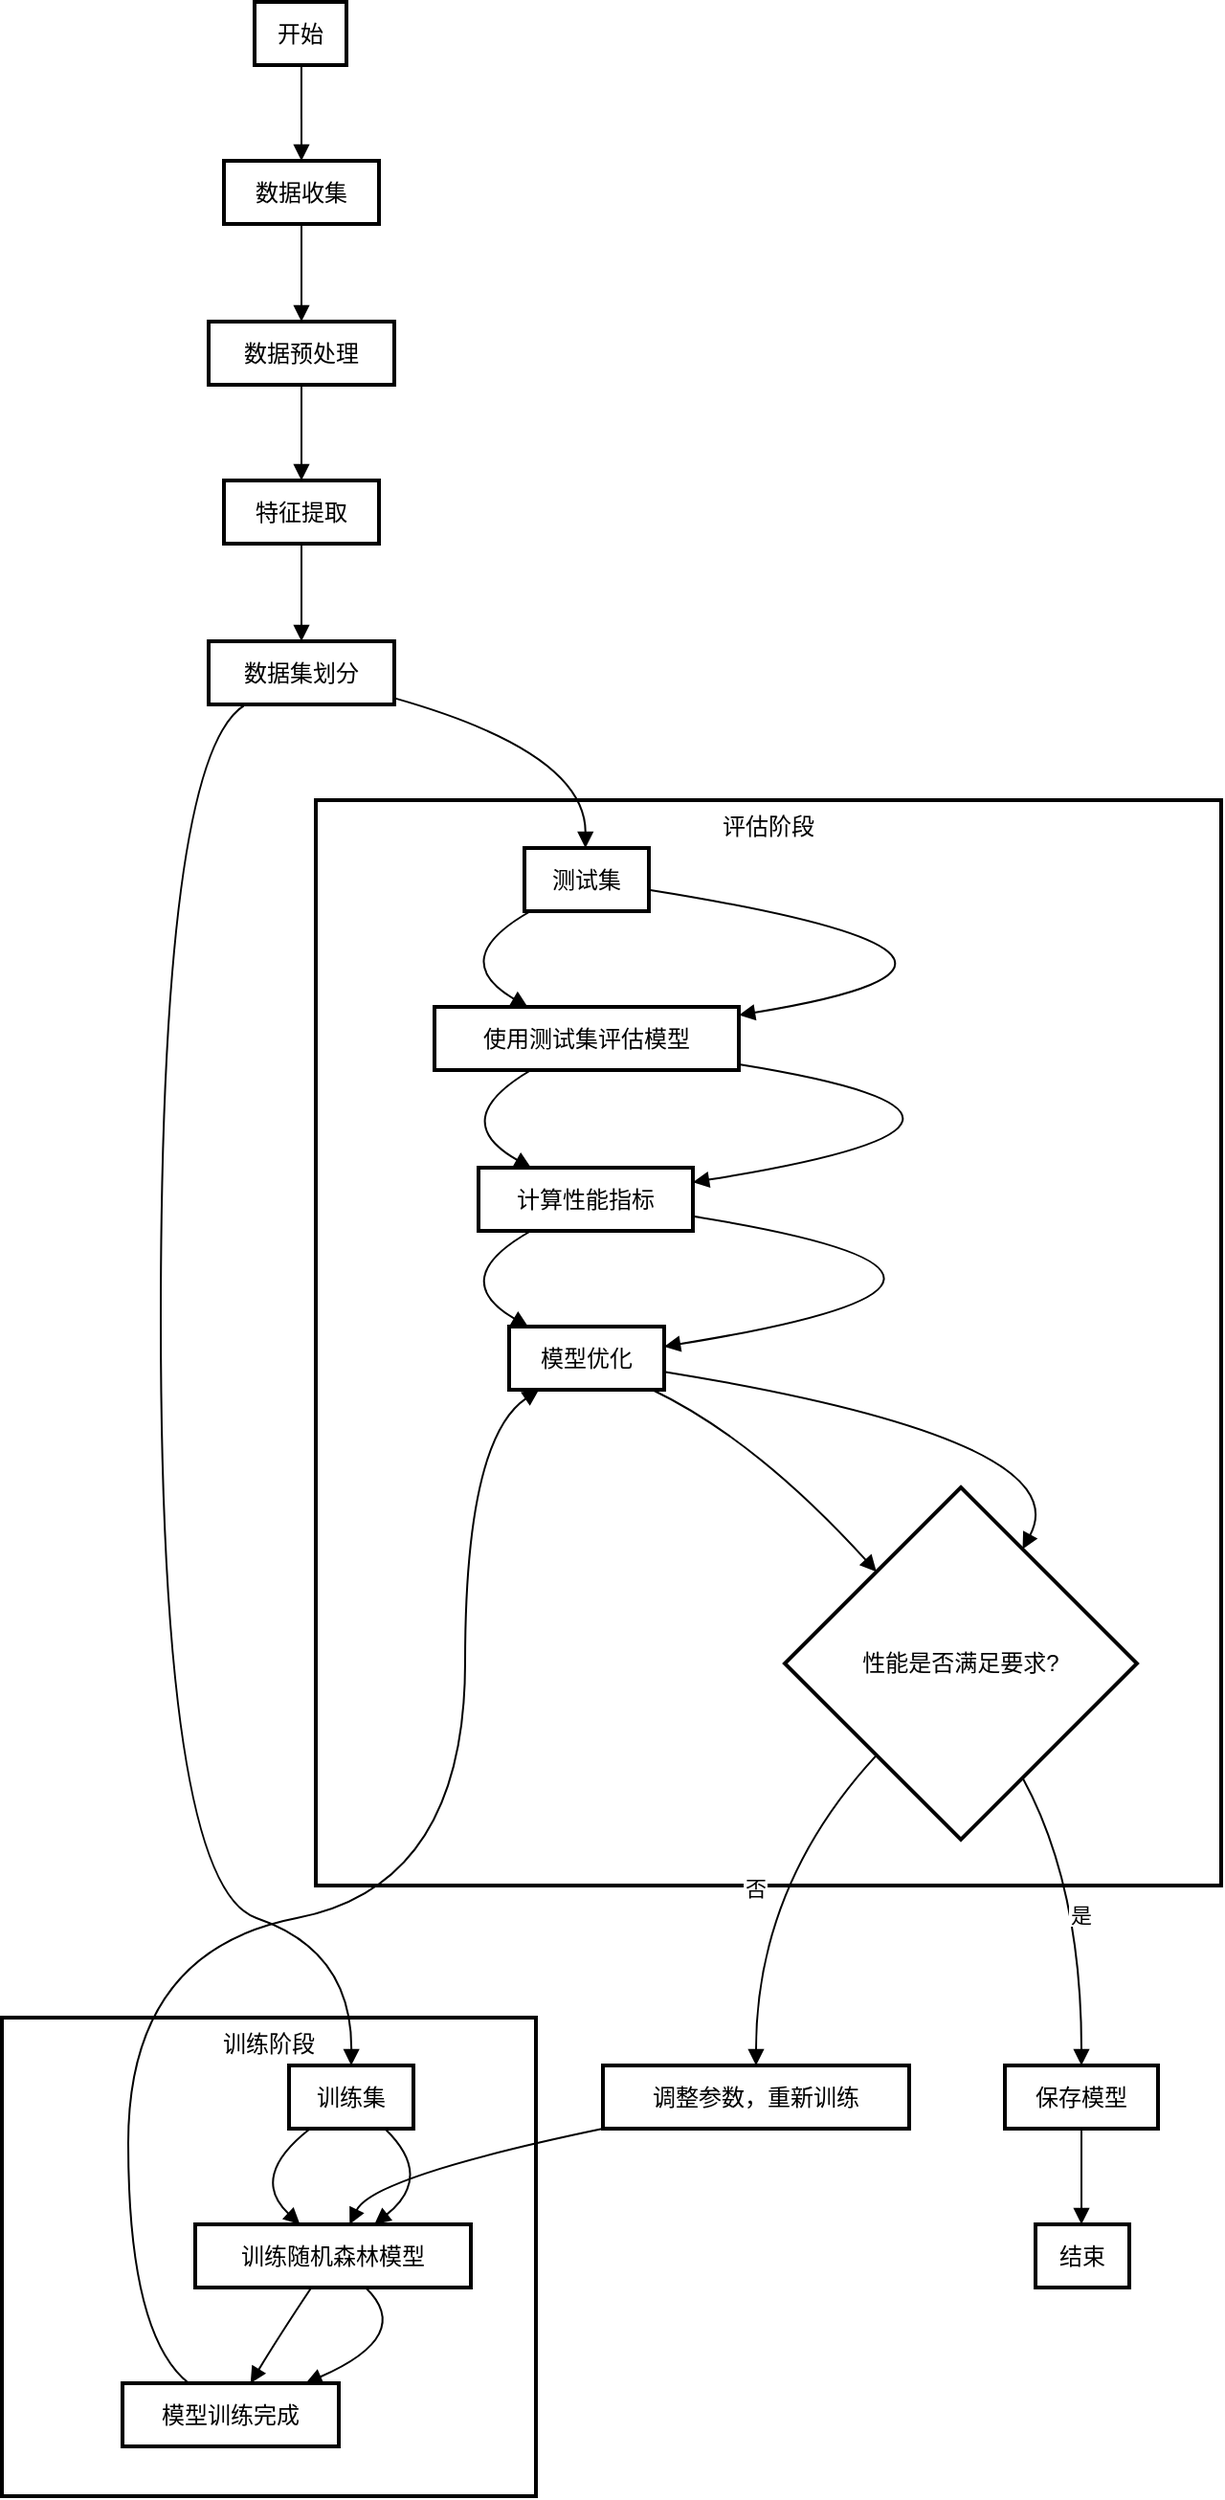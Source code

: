 <mxfile version="24.6.4" type="github">
  <diagram name="第 1 页" id="Ra0UFUUIxa-rO2QpGQLU">
    <mxGraphModel dx="2100" dy="1060" grid="1" gridSize="10" guides="1" tooltips="1" connect="1" arrows="1" fold="1" page="1" pageScale="1" pageWidth="827" pageHeight="1169" math="0" shadow="0">
      <root>
        <mxCell id="0" />
        <mxCell id="1" parent="0" />
        <mxCell id="ibYUglBP_FP_M1DVCG9g-1" value="评估阶段" style="whiteSpace=wrap;strokeWidth=2;verticalAlign=top;" vertex="1" parent="1">
          <mxGeometry x="184" y="437" width="473" height="567" as="geometry" />
        </mxCell>
        <mxCell id="ibYUglBP_FP_M1DVCG9g-2" value="使用测试集评估模型" style="whiteSpace=wrap;strokeWidth=2;" vertex="1" parent="1">
          <mxGeometry x="246" y="545" width="159" height="33" as="geometry" />
        </mxCell>
        <mxCell id="ibYUglBP_FP_M1DVCG9g-3" value="测试集" style="whiteSpace=wrap;strokeWidth=2;" vertex="1" parent="1">
          <mxGeometry x="293" y="462" width="65" height="33" as="geometry" />
        </mxCell>
        <mxCell id="ibYUglBP_FP_M1DVCG9g-4" value="计算性能指标" style="whiteSpace=wrap;strokeWidth=2;" vertex="1" parent="1">
          <mxGeometry x="269" y="629" width="112" height="33" as="geometry" />
        </mxCell>
        <mxCell id="ibYUglBP_FP_M1DVCG9g-5" value="模型优化" style="whiteSpace=wrap;strokeWidth=2;" vertex="1" parent="1">
          <mxGeometry x="285" y="712" width="81" height="33" as="geometry" />
        </mxCell>
        <mxCell id="ibYUglBP_FP_M1DVCG9g-6" value="性能是否满足要求?" style="rhombus;strokeWidth=2;whiteSpace=wrap;" vertex="1" parent="1">
          <mxGeometry x="429" y="796" width="184" height="184" as="geometry" />
        </mxCell>
        <mxCell id="ibYUglBP_FP_M1DVCG9g-7" value="训练阶段" style="whiteSpace=wrap;strokeWidth=2;verticalAlign=top;" vertex="1" parent="1">
          <mxGeometry x="20" y="1073" width="279" height="250" as="geometry" />
        </mxCell>
        <mxCell id="ibYUglBP_FP_M1DVCG9g-8" value="训练随机森林模型" style="whiteSpace=wrap;strokeWidth=2;" vertex="1" parent="1">
          <mxGeometry x="121" y="1181" width="144" height="33" as="geometry" />
        </mxCell>
        <mxCell id="ibYUglBP_FP_M1DVCG9g-9" value="训练集" style="whiteSpace=wrap;strokeWidth=2;" vertex="1" parent="1">
          <mxGeometry x="170" y="1098" width="65" height="33" as="geometry" />
        </mxCell>
        <mxCell id="ibYUglBP_FP_M1DVCG9g-10" value="模型训练完成" style="whiteSpace=wrap;strokeWidth=2;" vertex="1" parent="1">
          <mxGeometry x="83" y="1264" width="113" height="33" as="geometry" />
        </mxCell>
        <mxCell id="ibYUglBP_FP_M1DVCG9g-11" value="开始" style="whiteSpace=wrap;strokeWidth=2;" vertex="1" parent="1">
          <mxGeometry x="152" y="20" width="48" height="33" as="geometry" />
        </mxCell>
        <mxCell id="ibYUglBP_FP_M1DVCG9g-12" value="数据收集" style="whiteSpace=wrap;strokeWidth=2;" vertex="1" parent="1">
          <mxGeometry x="136" y="103" width="81" height="33" as="geometry" />
        </mxCell>
        <mxCell id="ibYUglBP_FP_M1DVCG9g-13" value="数据预处理" style="whiteSpace=wrap;strokeWidth=2;" vertex="1" parent="1">
          <mxGeometry x="128" y="187" width="97" height="33" as="geometry" />
        </mxCell>
        <mxCell id="ibYUglBP_FP_M1DVCG9g-14" value="特征提取" style="whiteSpace=wrap;strokeWidth=2;" vertex="1" parent="1">
          <mxGeometry x="136" y="270" width="81" height="33" as="geometry" />
        </mxCell>
        <mxCell id="ibYUglBP_FP_M1DVCG9g-15" value="数据集划分" style="whiteSpace=wrap;strokeWidth=2;" vertex="1" parent="1">
          <mxGeometry x="128" y="354" width="97" height="33" as="geometry" />
        </mxCell>
        <mxCell id="ibYUglBP_FP_M1DVCG9g-16" value="保存模型" style="whiteSpace=wrap;strokeWidth=2;" vertex="1" parent="1">
          <mxGeometry x="544" y="1098" width="80" height="33" as="geometry" />
        </mxCell>
        <mxCell id="ibYUglBP_FP_M1DVCG9g-17" value="调整参数，重新训练" style="whiteSpace=wrap;strokeWidth=2;" vertex="1" parent="1">
          <mxGeometry x="334" y="1098" width="160" height="33" as="geometry" />
        </mxCell>
        <mxCell id="ibYUglBP_FP_M1DVCG9g-18" value="结束" style="whiteSpace=wrap;strokeWidth=2;" vertex="1" parent="1">
          <mxGeometry x="560" y="1181" width="49" height="33" as="geometry" />
        </mxCell>
        <mxCell id="ibYUglBP_FP_M1DVCG9g-19" value="" style="curved=1;startArrow=none;endArrow=block;exitX=0.51;exitY=1.01;entryX=0.5;entryY=0.01;rounded=0;" edge="1" parent="1" source="ibYUglBP_FP_M1DVCG9g-11" target="ibYUglBP_FP_M1DVCG9g-12">
          <mxGeometry relative="1" as="geometry">
            <Array as="points" />
          </mxGeometry>
        </mxCell>
        <mxCell id="ibYUglBP_FP_M1DVCG9g-20" value="" style="curved=1;startArrow=none;endArrow=block;exitX=0.5;exitY=1.02;entryX=0.5;entryY=-0.01;rounded=0;" edge="1" parent="1" source="ibYUglBP_FP_M1DVCG9g-12" target="ibYUglBP_FP_M1DVCG9g-13">
          <mxGeometry relative="1" as="geometry">
            <Array as="points" />
          </mxGeometry>
        </mxCell>
        <mxCell id="ibYUglBP_FP_M1DVCG9g-21" value="" style="curved=1;startArrow=none;endArrow=block;exitX=0.5;exitY=1.01;entryX=0.5;entryY=0.01;rounded=0;" edge="1" parent="1" source="ibYUglBP_FP_M1DVCG9g-13" target="ibYUglBP_FP_M1DVCG9g-14">
          <mxGeometry relative="1" as="geometry">
            <Array as="points" />
          </mxGeometry>
        </mxCell>
        <mxCell id="ibYUglBP_FP_M1DVCG9g-22" value="" style="curved=1;startArrow=none;endArrow=block;exitX=0.5;exitY=1.02;entryX=0.5;entryY=-0.01;rounded=0;" edge="1" parent="1" source="ibYUglBP_FP_M1DVCG9g-14" target="ibYUglBP_FP_M1DVCG9g-15">
          <mxGeometry relative="1" as="geometry">
            <Array as="points" />
          </mxGeometry>
        </mxCell>
        <mxCell id="ibYUglBP_FP_M1DVCG9g-23" value="" style="curved=1;startArrow=none;endArrow=block;exitX=0.2;exitY=1;entryX=0.5;entryY=-0.01;rounded=0;" edge="1" parent="1" source="ibYUglBP_FP_M1DVCG9g-15" target="ibYUglBP_FP_M1DVCG9g-9">
          <mxGeometry relative="1" as="geometry">
            <Array as="points">
              <mxPoint x="103" y="412" />
              <mxPoint x="103" y="1004" />
              <mxPoint x="203" y="1038" />
            </Array>
          </mxGeometry>
        </mxCell>
        <mxCell id="ibYUglBP_FP_M1DVCG9g-24" value="" style="curved=1;startArrow=none;endArrow=block;exitX=1;exitY=0.9;entryX=0.49;entryY=0;rounded=0;" edge="1" parent="1" source="ibYUglBP_FP_M1DVCG9g-15" target="ibYUglBP_FP_M1DVCG9g-3">
          <mxGeometry relative="1" as="geometry">
            <Array as="points">
              <mxPoint x="325" y="412" />
            </Array>
          </mxGeometry>
        </mxCell>
        <mxCell id="ibYUglBP_FP_M1DVCG9g-25" value="" style="curved=1;startArrow=none;endArrow=block;exitX=0.77;exitY=1;entryX=0.65;entryY=0;rounded=0;" edge="1" parent="1" source="ibYUglBP_FP_M1DVCG9g-9" target="ibYUglBP_FP_M1DVCG9g-8">
          <mxGeometry relative="1" as="geometry">
            <Array as="points">
              <mxPoint x="246" y="1156" />
            </Array>
          </mxGeometry>
        </mxCell>
        <mxCell id="ibYUglBP_FP_M1DVCG9g-26" value="" style="curved=1;startArrow=none;endArrow=block;exitX=0.99;exitY=0.66;entryX=1;entryY=0.13;rounded=0;" edge="1" parent="1" source="ibYUglBP_FP_M1DVCG9g-3" target="ibYUglBP_FP_M1DVCG9g-2">
          <mxGeometry relative="1" as="geometry">
            <Array as="points">
              <mxPoint x="584" y="520" />
            </Array>
          </mxGeometry>
        </mxCell>
        <mxCell id="ibYUglBP_FP_M1DVCG9g-27" value="" style="curved=1;startArrow=none;endArrow=block;exitX=0.62;exitY=1.01;entryX=0.84;entryY=0.01;rounded=0;" edge="1" parent="1" source="ibYUglBP_FP_M1DVCG9g-8" target="ibYUglBP_FP_M1DVCG9g-10">
          <mxGeometry relative="1" as="geometry">
            <Array as="points">
              <mxPoint x="236" y="1239" />
            </Array>
          </mxGeometry>
        </mxCell>
        <mxCell id="ibYUglBP_FP_M1DVCG9g-28" value="" style="curved=1;startArrow=none;endArrow=block;exitX=1;exitY=0.91;entryX=1;entryY=0.23;rounded=0;" edge="1" parent="1" source="ibYUglBP_FP_M1DVCG9g-2" target="ibYUglBP_FP_M1DVCG9g-4">
          <mxGeometry relative="1" as="geometry">
            <Array as="points">
              <mxPoint x="584" y="604" />
            </Array>
          </mxGeometry>
        </mxCell>
        <mxCell id="ibYUglBP_FP_M1DVCG9g-29" value="" style="curved=1;startArrow=none;endArrow=block;exitX=0.31;exitY=0.01;entryX=0.18;entryY=1.02;rounded=0;" edge="1" parent="1" source="ibYUglBP_FP_M1DVCG9g-10" target="ibYUglBP_FP_M1DVCG9g-5">
          <mxGeometry relative="1" as="geometry">
            <Array as="points">
              <mxPoint x="86" y="1239" />
              <mxPoint x="86" y="1038" />
              <mxPoint x="262" y="1004" />
              <mxPoint x="262" y="771" />
            </Array>
          </mxGeometry>
        </mxCell>
        <mxCell id="ibYUglBP_FP_M1DVCG9g-30" value="" style="curved=1;startArrow=none;endArrow=block;exitX=1;exitY=0.77;entryX=0.99;entryY=0.32;rounded=0;" edge="1" parent="1" source="ibYUglBP_FP_M1DVCG9g-4" target="ibYUglBP_FP_M1DVCG9g-5">
          <mxGeometry relative="1" as="geometry">
            <Array as="points">
              <mxPoint x="584" y="687" />
            </Array>
          </mxGeometry>
        </mxCell>
        <mxCell id="ibYUglBP_FP_M1DVCG9g-31" value="" style="curved=1;startArrow=none;endArrow=block;exitX=0.99;exitY=0.71;entryX=0.77;entryY=0;rounded=0;" edge="1" parent="1" source="ibYUglBP_FP_M1DVCG9g-5" target="ibYUglBP_FP_M1DVCG9g-6">
          <mxGeometry relative="1" as="geometry">
            <Array as="points">
              <mxPoint x="584" y="771" />
            </Array>
          </mxGeometry>
        </mxCell>
        <mxCell id="ibYUglBP_FP_M1DVCG9g-32" value="是" style="curved=1;startArrow=none;endArrow=block;exitX=0.77;exitY=1;entryX=0.5;entryY=-0.01;rounded=0;" edge="1" parent="1" source="ibYUglBP_FP_M1DVCG9g-6" target="ibYUglBP_FP_M1DVCG9g-16">
          <mxGeometry relative="1" as="geometry">
            <Array as="points">
              <mxPoint x="584" y="1004" />
            </Array>
          </mxGeometry>
        </mxCell>
        <mxCell id="ibYUglBP_FP_M1DVCG9g-33" value="否" style="curved=1;startArrow=none;endArrow=block;exitX=0.04;exitY=1;entryX=0.5;entryY=-0.01;rounded=0;" edge="1" parent="1" source="ibYUglBP_FP_M1DVCG9g-6" target="ibYUglBP_FP_M1DVCG9g-17">
          <mxGeometry relative="1" as="geometry">
            <Array as="points">
              <mxPoint x="414" y="1004" />
            </Array>
          </mxGeometry>
        </mxCell>
        <mxCell id="ibYUglBP_FP_M1DVCG9g-34" value="" style="curved=1;startArrow=none;endArrow=block;exitX=0;exitY=1;entryX=0.56;entryY=0;rounded=0;" edge="1" parent="1" source="ibYUglBP_FP_M1DVCG9g-17" target="ibYUglBP_FP_M1DVCG9g-8">
          <mxGeometry relative="1" as="geometry">
            <Array as="points">
              <mxPoint x="214" y="1156" />
            </Array>
          </mxGeometry>
        </mxCell>
        <mxCell id="ibYUglBP_FP_M1DVCG9g-35" value="" style="curved=1;startArrow=none;endArrow=block;exitX=0.5;exitY=1;entryX=0.49;entryY=0;rounded=0;" edge="1" parent="1" source="ibYUglBP_FP_M1DVCG9g-16" target="ibYUglBP_FP_M1DVCG9g-18">
          <mxGeometry relative="1" as="geometry">
            <Array as="points" />
          </mxGeometry>
        </mxCell>
        <mxCell id="ibYUglBP_FP_M1DVCG9g-36" value="" style="curved=1;startArrow=none;endArrow=block;exitX=0.17;exitY=1;entryX=0.38;entryY=0;rounded=0;" edge="1" parent="1" source="ibYUglBP_FP_M1DVCG9g-9" target="ibYUglBP_FP_M1DVCG9g-8">
          <mxGeometry relative="1" as="geometry">
            <Array as="points">
              <mxPoint x="149" y="1156" />
            </Array>
          </mxGeometry>
        </mxCell>
        <mxCell id="ibYUglBP_FP_M1DVCG9g-37" value="" style="curved=1;startArrow=none;endArrow=block;exitX=0.42;exitY=1.01;entryX=0.59;entryY=0.01;rounded=0;" edge="1" parent="1" source="ibYUglBP_FP_M1DVCG9g-8" target="ibYUglBP_FP_M1DVCG9g-10">
          <mxGeometry relative="1" as="geometry">
            <Array as="points">
              <mxPoint x="165" y="1239" />
            </Array>
          </mxGeometry>
        </mxCell>
        <mxCell id="ibYUglBP_FP_M1DVCG9g-38" value="" style="curved=1;startArrow=none;endArrow=block;exitX=0.04;exitY=1.01;entryX=0.31;entryY=0.01;rounded=0;" edge="1" parent="1" source="ibYUglBP_FP_M1DVCG9g-3" target="ibYUglBP_FP_M1DVCG9g-2">
          <mxGeometry relative="1" as="geometry">
            <Array as="points">
              <mxPoint x="252" y="520" />
            </Array>
          </mxGeometry>
        </mxCell>
        <mxCell id="ibYUglBP_FP_M1DVCG9g-39" value="" style="curved=1;startArrow=none;endArrow=block;exitX=0.31;exitY=1.02;entryX=0.24;entryY=-0.01;rounded=0;" edge="1" parent="1" source="ibYUglBP_FP_M1DVCG9g-2" target="ibYUglBP_FP_M1DVCG9g-4">
          <mxGeometry relative="1" as="geometry">
            <Array as="points">
              <mxPoint x="252" y="604" />
            </Array>
          </mxGeometry>
        </mxCell>
        <mxCell id="ibYUglBP_FP_M1DVCG9g-40" value="" style="curved=1;startArrow=none;endArrow=block;exitX=0.24;exitY=1.01;entryX=0.13;entryY=0.01;rounded=0;" edge="1" parent="1" source="ibYUglBP_FP_M1DVCG9g-4" target="ibYUglBP_FP_M1DVCG9g-5">
          <mxGeometry relative="1" as="geometry">
            <Array as="points">
              <mxPoint x="252" y="687" />
            </Array>
          </mxGeometry>
        </mxCell>
        <mxCell id="ibYUglBP_FP_M1DVCG9g-41" value="" style="curved=1;startArrow=none;endArrow=block;exitX=0.94;exitY=1.02;entryX=0.04;entryY=0;rounded=0;" edge="1" parent="1" source="ibYUglBP_FP_M1DVCG9g-5" target="ibYUglBP_FP_M1DVCG9g-6">
          <mxGeometry relative="1" as="geometry">
            <Array as="points">
              <mxPoint x="414" y="771" />
            </Array>
          </mxGeometry>
        </mxCell>
      </root>
    </mxGraphModel>
  </diagram>
</mxfile>
